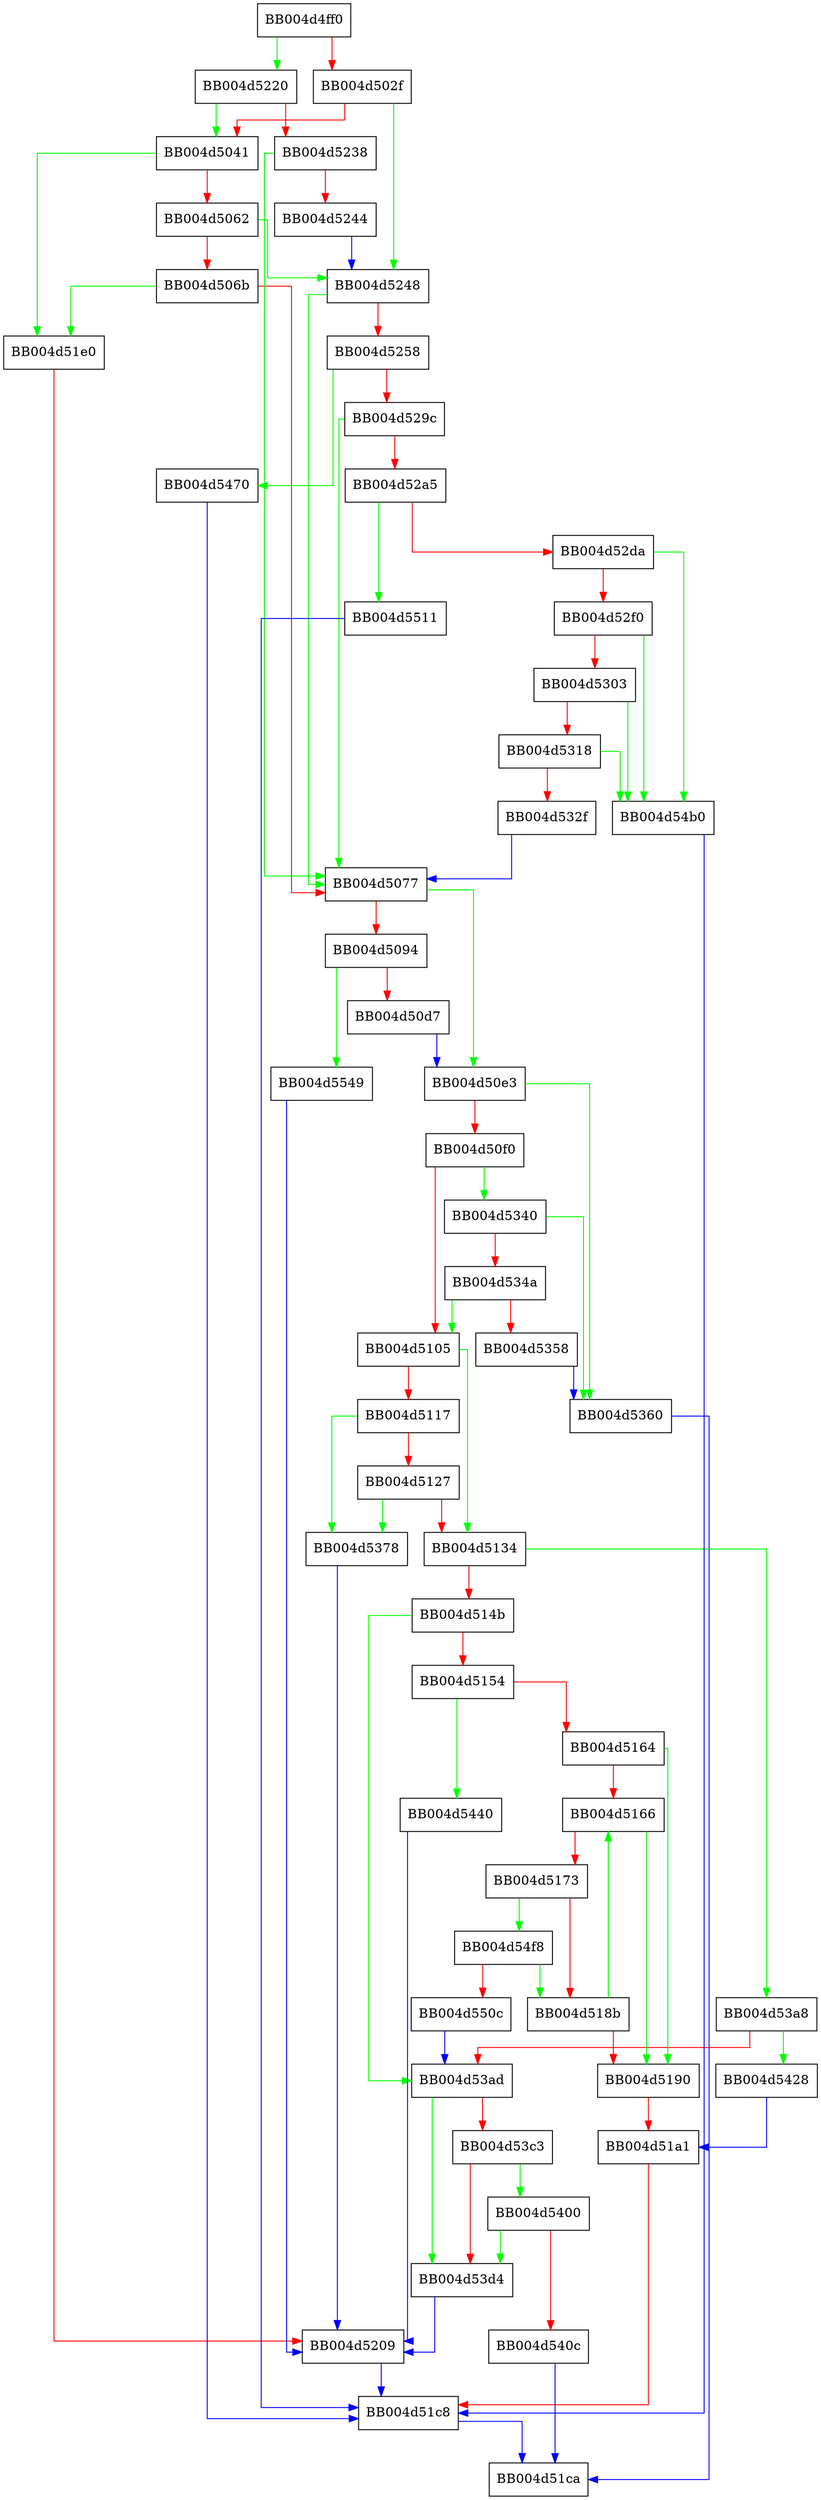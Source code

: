 digraph tls_construct_ctos_early_data {
  node [shape="box"];
  graph [splines=ortho];
  BB004d4ff0 -> BB004d5220 [color="green"];
  BB004d4ff0 -> BB004d502f [color="red"];
  BB004d502f -> BB004d5248 [color="green"];
  BB004d502f -> BB004d5041 [color="red"];
  BB004d5041 -> BB004d51e0 [color="green"];
  BB004d5041 -> BB004d5062 [color="red"];
  BB004d5062 -> BB004d5248 [color="green"];
  BB004d5062 -> BB004d506b [color="red"];
  BB004d506b -> BB004d51e0 [color="green"];
  BB004d506b -> BB004d5077 [color="red"];
  BB004d5077 -> BB004d50e3 [color="green"];
  BB004d5077 -> BB004d5094 [color="red"];
  BB004d5094 -> BB004d5549 [color="green"];
  BB004d5094 -> BB004d50d7 [color="red"];
  BB004d50d7 -> BB004d50e3 [color="blue"];
  BB004d50e3 -> BB004d5360 [color="green"];
  BB004d50e3 -> BB004d50f0 [color="red"];
  BB004d50f0 -> BB004d5340 [color="green"];
  BB004d50f0 -> BB004d5105 [color="red"];
  BB004d5105 -> BB004d5134 [color="green"];
  BB004d5105 -> BB004d5117 [color="red"];
  BB004d5117 -> BB004d5378 [color="green"];
  BB004d5117 -> BB004d5127 [color="red"];
  BB004d5127 -> BB004d5378 [color="green"];
  BB004d5127 -> BB004d5134 [color="red"];
  BB004d5134 -> BB004d53a8 [color="green"];
  BB004d5134 -> BB004d514b [color="red"];
  BB004d514b -> BB004d53ad [color="green"];
  BB004d514b -> BB004d5154 [color="red"];
  BB004d5154 -> BB004d5440 [color="green"];
  BB004d5154 -> BB004d5164 [color="red"];
  BB004d5164 -> BB004d5190 [color="green"];
  BB004d5164 -> BB004d5166 [color="red"];
  BB004d5166 -> BB004d5190 [color="green"];
  BB004d5166 -> BB004d5173 [color="red"];
  BB004d5173 -> BB004d54f8 [color="green"];
  BB004d5173 -> BB004d518b [color="red"];
  BB004d518b -> BB004d5166 [color="green"];
  BB004d518b -> BB004d5190 [color="red"];
  BB004d5190 -> BB004d51a1 [color="red"];
  BB004d51a1 -> BB004d51c8 [color="red"];
  BB004d51c8 -> BB004d51ca [color="blue"];
  BB004d51e0 -> BB004d5209 [color="red"];
  BB004d5209 -> BB004d51c8 [color="blue"];
  BB004d5220 -> BB004d5041 [color="green"];
  BB004d5220 -> BB004d5238 [color="red"];
  BB004d5238 -> BB004d5077 [color="green"];
  BB004d5238 -> BB004d5244 [color="red"];
  BB004d5244 -> BB004d5248 [color="blue"];
  BB004d5248 -> BB004d5077 [color="green"];
  BB004d5248 -> BB004d5258 [color="red"];
  BB004d5258 -> BB004d5470 [color="green"];
  BB004d5258 -> BB004d529c [color="red"];
  BB004d529c -> BB004d5077 [color="green"];
  BB004d529c -> BB004d52a5 [color="red"];
  BB004d52a5 -> BB004d5511 [color="green"];
  BB004d52a5 -> BB004d52da [color="red"];
  BB004d52da -> BB004d54b0 [color="green"];
  BB004d52da -> BB004d52f0 [color="red"];
  BB004d52f0 -> BB004d54b0 [color="green"];
  BB004d52f0 -> BB004d5303 [color="red"];
  BB004d5303 -> BB004d54b0 [color="green"];
  BB004d5303 -> BB004d5318 [color="red"];
  BB004d5318 -> BB004d54b0 [color="green"];
  BB004d5318 -> BB004d532f [color="red"];
  BB004d532f -> BB004d5077 [color="blue"];
  BB004d5340 -> BB004d5360 [color="green"];
  BB004d5340 -> BB004d534a [color="red"];
  BB004d534a -> BB004d5105 [color="green"];
  BB004d534a -> BB004d5358 [color="red"];
  BB004d5358 -> BB004d5360 [color="blue"];
  BB004d5360 -> BB004d51ca [color="blue"];
  BB004d5378 -> BB004d5209 [color="blue"];
  BB004d53a8 -> BB004d5428 [color="green"];
  BB004d53a8 -> BB004d53ad [color="red"];
  BB004d53ad -> BB004d53d4 [color="green"];
  BB004d53ad -> BB004d53c3 [color="red"];
  BB004d53c3 -> BB004d5400 [color="green"];
  BB004d53c3 -> BB004d53d4 [color="red"];
  BB004d53d4 -> BB004d5209 [color="blue"];
  BB004d5400 -> BB004d53d4 [color="green"];
  BB004d5400 -> BB004d540c [color="red"];
  BB004d540c -> BB004d51ca [color="blue"];
  BB004d5428 -> BB004d51a1 [color="blue"];
  BB004d5440 -> BB004d5209 [color="blue"];
  BB004d5470 -> BB004d51c8 [color="blue"];
  BB004d54b0 -> BB004d51c8 [color="blue"];
  BB004d54f8 -> BB004d518b [color="green"];
  BB004d54f8 -> BB004d550c [color="red"];
  BB004d550c -> BB004d53ad [color="blue"];
  BB004d5511 -> BB004d51c8 [color="blue"];
  BB004d5549 -> BB004d5209 [color="blue"];
}